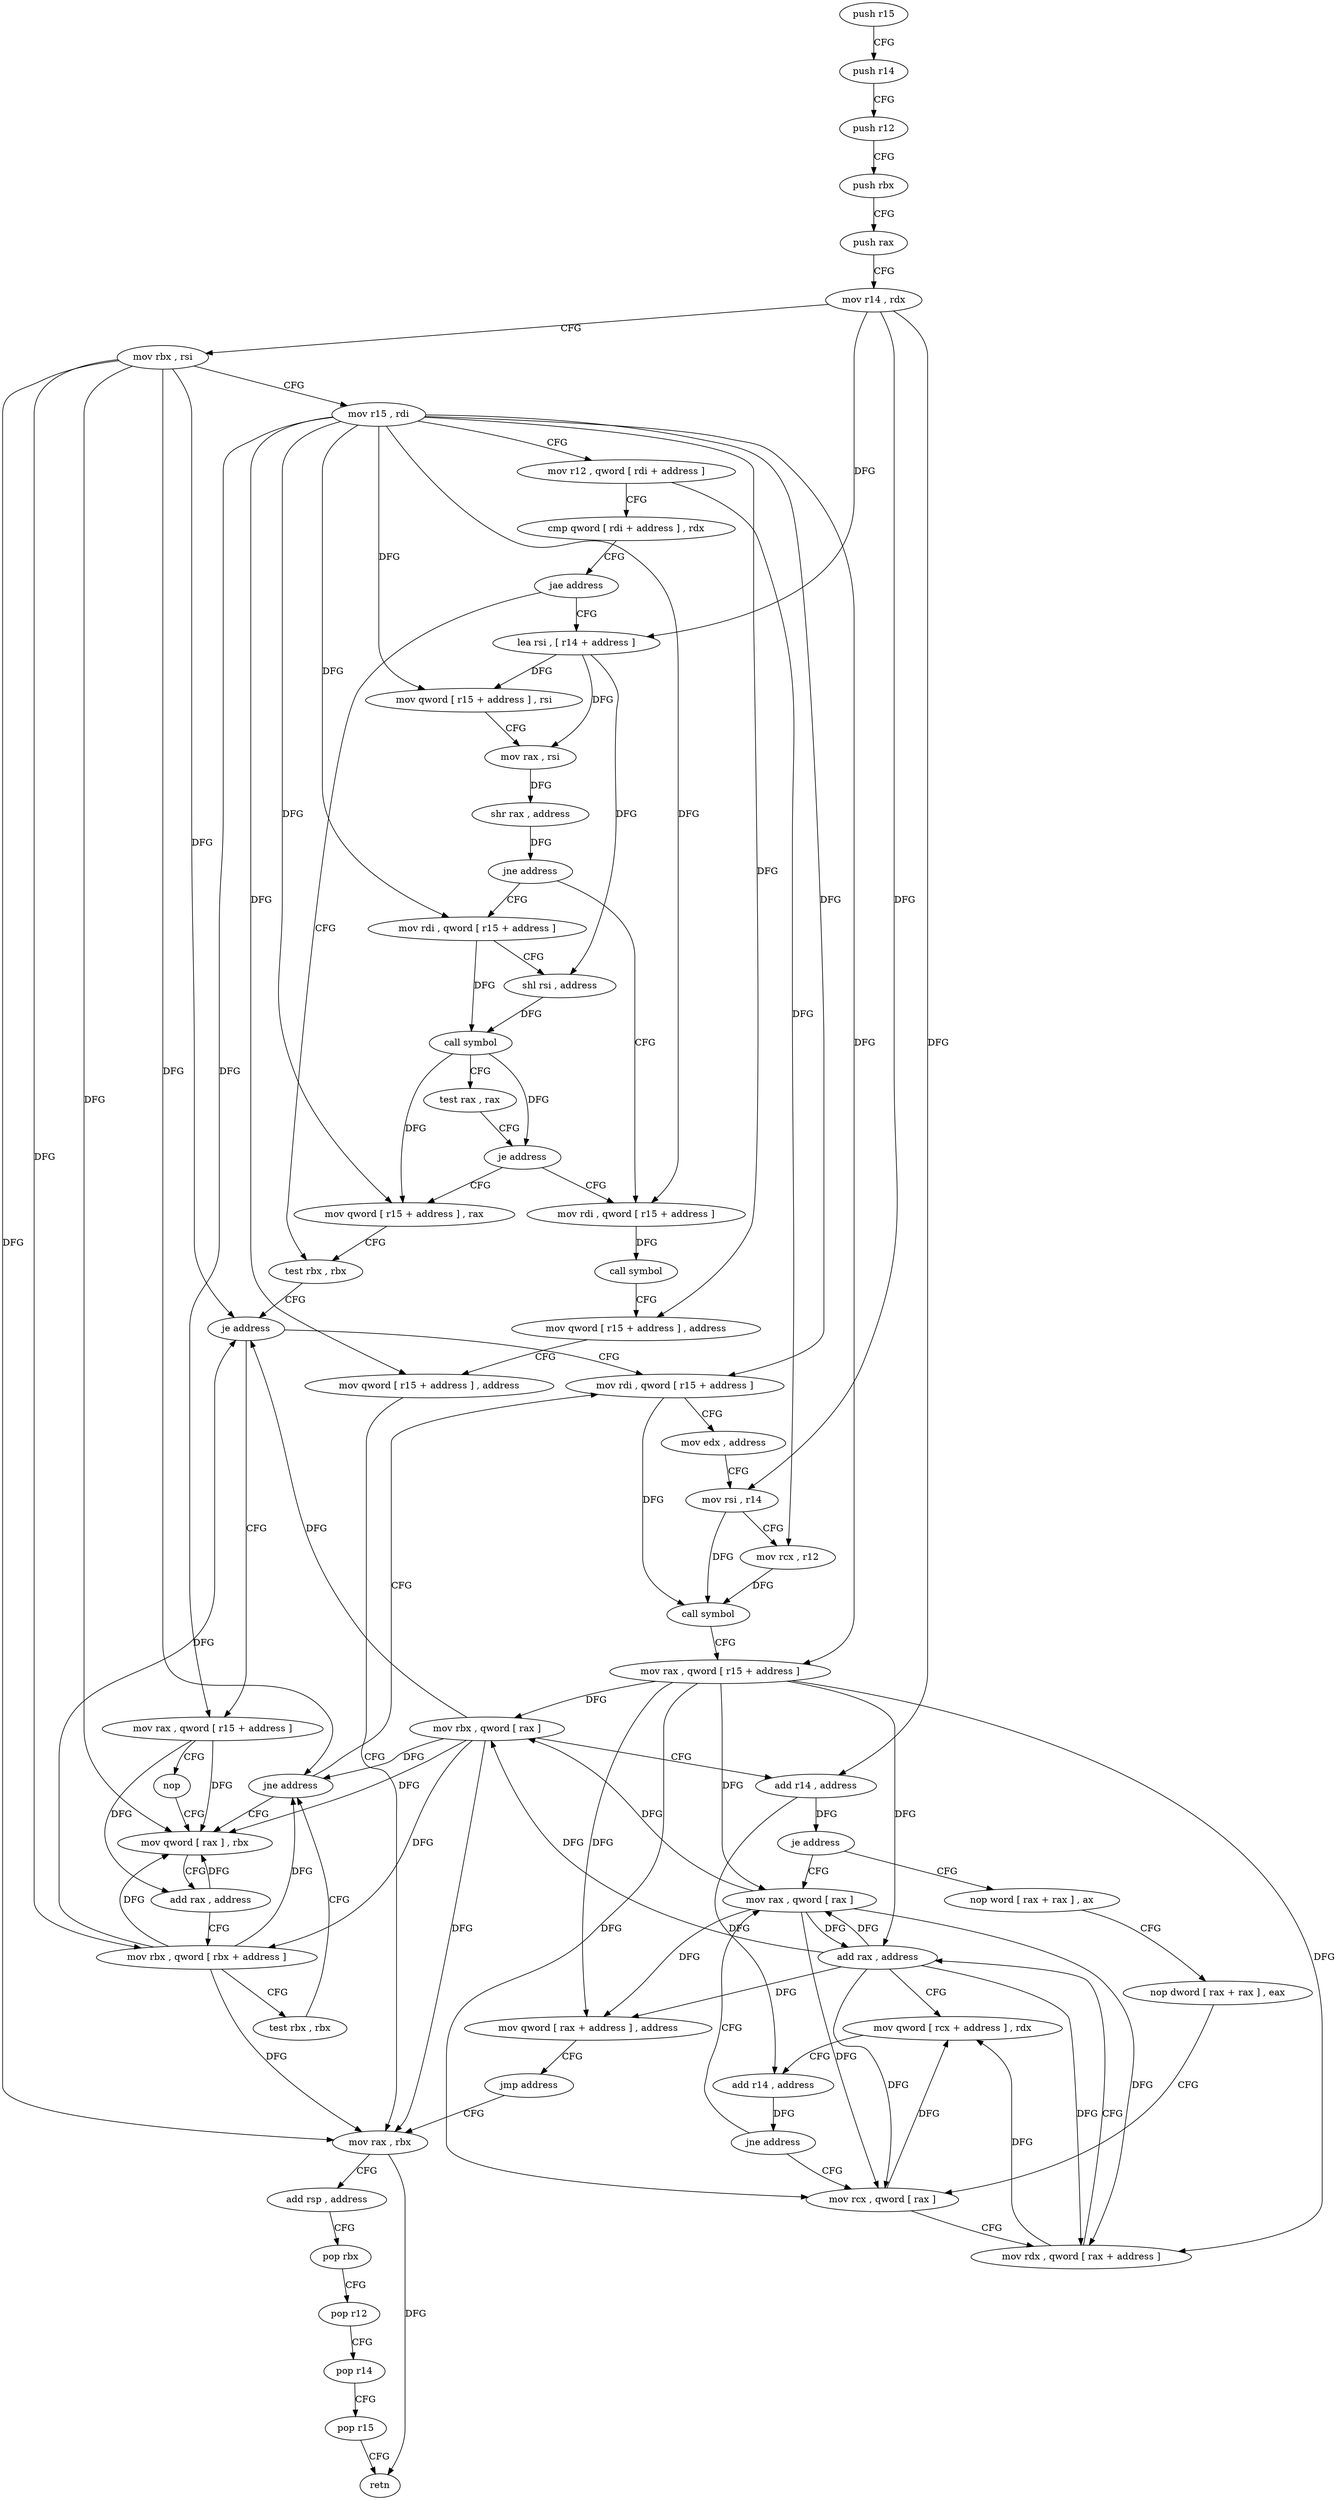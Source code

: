 digraph "func" {
"4209824" [label = "push r15" ]
"4209826" [label = "push r14" ]
"4209828" [label = "push r12" ]
"4209830" [label = "push rbx" ]
"4209831" [label = "push rax" ]
"4209832" [label = "mov r14 , rdx" ]
"4209835" [label = "mov rbx , rsi" ]
"4209838" [label = "mov r15 , rdi" ]
"4209841" [label = "mov r12 , qword [ rdi + address ]" ]
"4209845" [label = "cmp qword [ rdi + address ] , rdx" ]
"4209849" [label = "jae address" ]
"4209894" [label = "test rbx , rbx" ]
"4209851" [label = "lea rsi , [ r14 + address ]" ]
"4209897" [label = "je address" ]
"4209920" [label = "mov rdi , qword [ r15 + address ]" ]
"4209899" [label = "mov rax , qword [ r15 + address ]" ]
"4209855" [label = "mov qword [ r15 + address ] , rsi" ]
"4209859" [label = "mov rax , rsi" ]
"4209862" [label = "shr rax , address" ]
"4209866" [label = "jne address" ]
"4210002" [label = "mov rdi , qword [ r15 + address ]" ]
"4209872" [label = "mov rdi , qword [ r15 + address ]" ]
"4209924" [label = "mov edx , address" ]
"4209929" [label = "mov rsi , r14" ]
"4209932" [label = "mov rcx , r12" ]
"4209935" [label = "call symbol" ]
"4209940" [label = "mov rax , qword [ r15 + address ]" ]
"4209944" [label = "mov rbx , qword [ rax ]" ]
"4209947" [label = "add r14 , address" ]
"4209951" [label = "je address" ]
"4209989" [label = "mov rax , qword [ rax ]" ]
"4209953" [label = "nop word [ rax + rax ] , ax" ]
"4209903" [label = "nop" ]
"4209904" [label = "mov qword [ rax ] , rbx" ]
"4210006" [label = "call symbol" ]
"4210011" [label = "mov qword [ r15 + address ] , address" ]
"4210019" [label = "mov qword [ r15 + address ] , address" ]
"4210027" [label = "mov rax , rbx" ]
"4209876" [label = "shl rsi , address" ]
"4209880" [label = "call symbol" ]
"4209885" [label = "test rax , rax" ]
"4209888" [label = "je address" ]
"4209890" [label = "mov qword [ r15 + address ] , rax" ]
"4209992" [label = "mov qword [ rax + address ] , address" ]
"4210000" [label = "jmp address" ]
"4209963" [label = "nop dword [ rax + rax ] , eax" ]
"4209968" [label = "mov rcx , qword [ rax ]" ]
"4209907" [label = "add rax , address" ]
"4209911" [label = "mov rbx , qword [ rbx + address ]" ]
"4209915" [label = "test rbx , rbx" ]
"4209918" [label = "jne address" ]
"4210030" [label = "add rsp , address" ]
"4210034" [label = "pop rbx" ]
"4210035" [label = "pop r12" ]
"4210037" [label = "pop r14" ]
"4210039" [label = "pop r15" ]
"4210041" [label = "retn" ]
"4209971" [label = "mov rdx , qword [ rax + address ]" ]
"4209975" [label = "add rax , address" ]
"4209979" [label = "mov qword [ rcx + address ] , rdx" ]
"4209983" [label = "add r14 , address" ]
"4209987" [label = "jne address" ]
"4209824" -> "4209826" [ label = "CFG" ]
"4209826" -> "4209828" [ label = "CFG" ]
"4209828" -> "4209830" [ label = "CFG" ]
"4209830" -> "4209831" [ label = "CFG" ]
"4209831" -> "4209832" [ label = "CFG" ]
"4209832" -> "4209835" [ label = "CFG" ]
"4209832" -> "4209851" [ label = "DFG" ]
"4209832" -> "4209929" [ label = "DFG" ]
"4209832" -> "4209947" [ label = "DFG" ]
"4209835" -> "4209838" [ label = "CFG" ]
"4209835" -> "4209897" [ label = "DFG" ]
"4209835" -> "4209904" [ label = "DFG" ]
"4209835" -> "4209911" [ label = "DFG" ]
"4209835" -> "4209918" [ label = "DFG" ]
"4209835" -> "4210027" [ label = "DFG" ]
"4209838" -> "4209841" [ label = "CFG" ]
"4209838" -> "4209855" [ label = "DFG" ]
"4209838" -> "4209920" [ label = "DFG" ]
"4209838" -> "4209940" [ label = "DFG" ]
"4209838" -> "4209899" [ label = "DFG" ]
"4209838" -> "4210002" [ label = "DFG" ]
"4209838" -> "4210011" [ label = "DFG" ]
"4209838" -> "4210019" [ label = "DFG" ]
"4209838" -> "4209872" [ label = "DFG" ]
"4209838" -> "4209890" [ label = "DFG" ]
"4209841" -> "4209845" [ label = "CFG" ]
"4209841" -> "4209932" [ label = "DFG" ]
"4209845" -> "4209849" [ label = "CFG" ]
"4209849" -> "4209894" [ label = "CFG" ]
"4209849" -> "4209851" [ label = "CFG" ]
"4209894" -> "4209897" [ label = "CFG" ]
"4209851" -> "4209855" [ label = "DFG" ]
"4209851" -> "4209859" [ label = "DFG" ]
"4209851" -> "4209876" [ label = "DFG" ]
"4209897" -> "4209920" [ label = "CFG" ]
"4209897" -> "4209899" [ label = "CFG" ]
"4209920" -> "4209924" [ label = "CFG" ]
"4209920" -> "4209935" [ label = "DFG" ]
"4209899" -> "4209903" [ label = "CFG" ]
"4209899" -> "4209904" [ label = "DFG" ]
"4209899" -> "4209907" [ label = "DFG" ]
"4209855" -> "4209859" [ label = "CFG" ]
"4209859" -> "4209862" [ label = "DFG" ]
"4209862" -> "4209866" [ label = "DFG" ]
"4209866" -> "4210002" [ label = "CFG" ]
"4209866" -> "4209872" [ label = "CFG" ]
"4210002" -> "4210006" [ label = "DFG" ]
"4209872" -> "4209876" [ label = "CFG" ]
"4209872" -> "4209880" [ label = "DFG" ]
"4209924" -> "4209929" [ label = "CFG" ]
"4209929" -> "4209932" [ label = "CFG" ]
"4209929" -> "4209935" [ label = "DFG" ]
"4209932" -> "4209935" [ label = "DFG" ]
"4209935" -> "4209940" [ label = "CFG" ]
"4209940" -> "4209944" [ label = "DFG" ]
"4209940" -> "4209989" [ label = "DFG" ]
"4209940" -> "4209992" [ label = "DFG" ]
"4209940" -> "4209968" [ label = "DFG" ]
"4209940" -> "4209971" [ label = "DFG" ]
"4209940" -> "4209975" [ label = "DFG" ]
"4209944" -> "4209947" [ label = "CFG" ]
"4209944" -> "4209897" [ label = "DFG" ]
"4209944" -> "4209904" [ label = "DFG" ]
"4209944" -> "4209911" [ label = "DFG" ]
"4209944" -> "4209918" [ label = "DFG" ]
"4209944" -> "4210027" [ label = "DFG" ]
"4209947" -> "4209951" [ label = "DFG" ]
"4209947" -> "4209983" [ label = "DFG" ]
"4209951" -> "4209989" [ label = "CFG" ]
"4209951" -> "4209953" [ label = "CFG" ]
"4209989" -> "4209992" [ label = "DFG" ]
"4209989" -> "4209944" [ label = "DFG" ]
"4209989" -> "4209968" [ label = "DFG" ]
"4209989" -> "4209971" [ label = "DFG" ]
"4209989" -> "4209975" [ label = "DFG" ]
"4209953" -> "4209963" [ label = "CFG" ]
"4209903" -> "4209904" [ label = "CFG" ]
"4209904" -> "4209907" [ label = "CFG" ]
"4210006" -> "4210011" [ label = "CFG" ]
"4210011" -> "4210019" [ label = "CFG" ]
"4210019" -> "4210027" [ label = "CFG" ]
"4210027" -> "4210030" [ label = "CFG" ]
"4210027" -> "4210041" [ label = "DFG" ]
"4209876" -> "4209880" [ label = "DFG" ]
"4209880" -> "4209885" [ label = "CFG" ]
"4209880" -> "4209888" [ label = "DFG" ]
"4209880" -> "4209890" [ label = "DFG" ]
"4209885" -> "4209888" [ label = "CFG" ]
"4209888" -> "4210002" [ label = "CFG" ]
"4209888" -> "4209890" [ label = "CFG" ]
"4209890" -> "4209894" [ label = "CFG" ]
"4209992" -> "4210000" [ label = "CFG" ]
"4210000" -> "4210027" [ label = "CFG" ]
"4209963" -> "4209968" [ label = "CFG" ]
"4209968" -> "4209971" [ label = "CFG" ]
"4209968" -> "4209979" [ label = "DFG" ]
"4209907" -> "4209911" [ label = "CFG" ]
"4209907" -> "4209904" [ label = "DFG" ]
"4209911" -> "4209915" [ label = "CFG" ]
"4209911" -> "4209897" [ label = "DFG" ]
"4209911" -> "4209904" [ label = "DFG" ]
"4209911" -> "4209918" [ label = "DFG" ]
"4209911" -> "4210027" [ label = "DFG" ]
"4209915" -> "4209918" [ label = "CFG" ]
"4209918" -> "4209904" [ label = "CFG" ]
"4209918" -> "4209920" [ label = "CFG" ]
"4210030" -> "4210034" [ label = "CFG" ]
"4210034" -> "4210035" [ label = "CFG" ]
"4210035" -> "4210037" [ label = "CFG" ]
"4210037" -> "4210039" [ label = "CFG" ]
"4210039" -> "4210041" [ label = "CFG" ]
"4209971" -> "4209975" [ label = "CFG" ]
"4209971" -> "4209979" [ label = "DFG" ]
"4209975" -> "4209979" [ label = "CFG" ]
"4209975" -> "4209944" [ label = "DFG" ]
"4209975" -> "4209989" [ label = "DFG" ]
"4209975" -> "4209992" [ label = "DFG" ]
"4209975" -> "4209968" [ label = "DFG" ]
"4209975" -> "4209971" [ label = "DFG" ]
"4209979" -> "4209983" [ label = "CFG" ]
"4209983" -> "4209987" [ label = "DFG" ]
"4209987" -> "4209968" [ label = "CFG" ]
"4209987" -> "4209989" [ label = "CFG" ]
}
